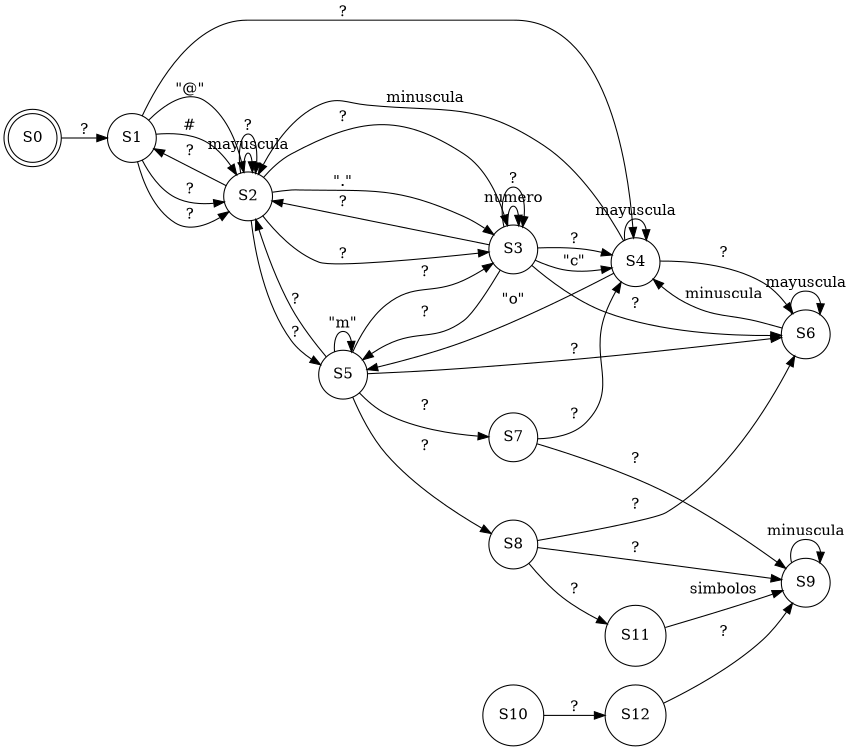 digraph AFND {
	rankdir=LR;
	size="8,5";
	node [shape = doublecircle]; S0;
	node [shape = circle];
	S0 -> S1 [label = "?"];
	S1 -> S2 [label = "?"];
	S1 -> S4 [label = "?"];
	S2 -> S2 [label = "mayuscula"];
	S3 -> S5 [label = "?"];
	S4 -> S2 [label = "minuscula"];
	S5 -> S2 [label = "?"];
	S1 -> S2 [label = "?"];
	S2 -> S3 [label = "?"];
	S2 -> S5 [label = "?"];
	S3 -> S3 [label = "numero"];
	S4 -> S6 [label = "?"];
	S5 -> S6 [label = "?"];
	S5 -> S8 [label = "?"];
	S6 -> S6 [label = "mayuscula"];
	S7 -> S9 [label = "?"];
	S8 -> S9 [label = "?"];
	S8 -> S11 [label = "?"];
	S9 -> S9 [label = "minuscula"];
	S10 -> S12 [label = "?"];
	S11 -> S9 [label = "simbolos"];
	S12 -> S9 [label = "?"];
	S8 -> S6 [label = "?"];
	S5 -> S3 [label = "?"];
	S2 -> S2 [label = "?"];
	S2 -> S1 [label = "?"];
	S1 -> S2 [label = "\"@\""];
	S2 -> S3 [label = "?"];
	S3 -> S4 [label = "?"];
	S3 -> S6 [label = "?"];
	S4 -> S4 [label = "mayuscula"];
	S5 -> S7 [label = "?"];
	S6 -> S4 [label = "minuscula"];
	S7 -> S4 [label = "?"];
	S3 -> S3 [label = "?"];
	S3 -> S2 [label = "?"];
	S2 -> S3 [label = "\".\""];
	S3 -> S4 [label = "\"c\""];
	S4 -> S5 [label = "\"o\""];
	S5 -> S5 [label = "\"m\""];
	S1 -> S2 [label = "#"];
}

